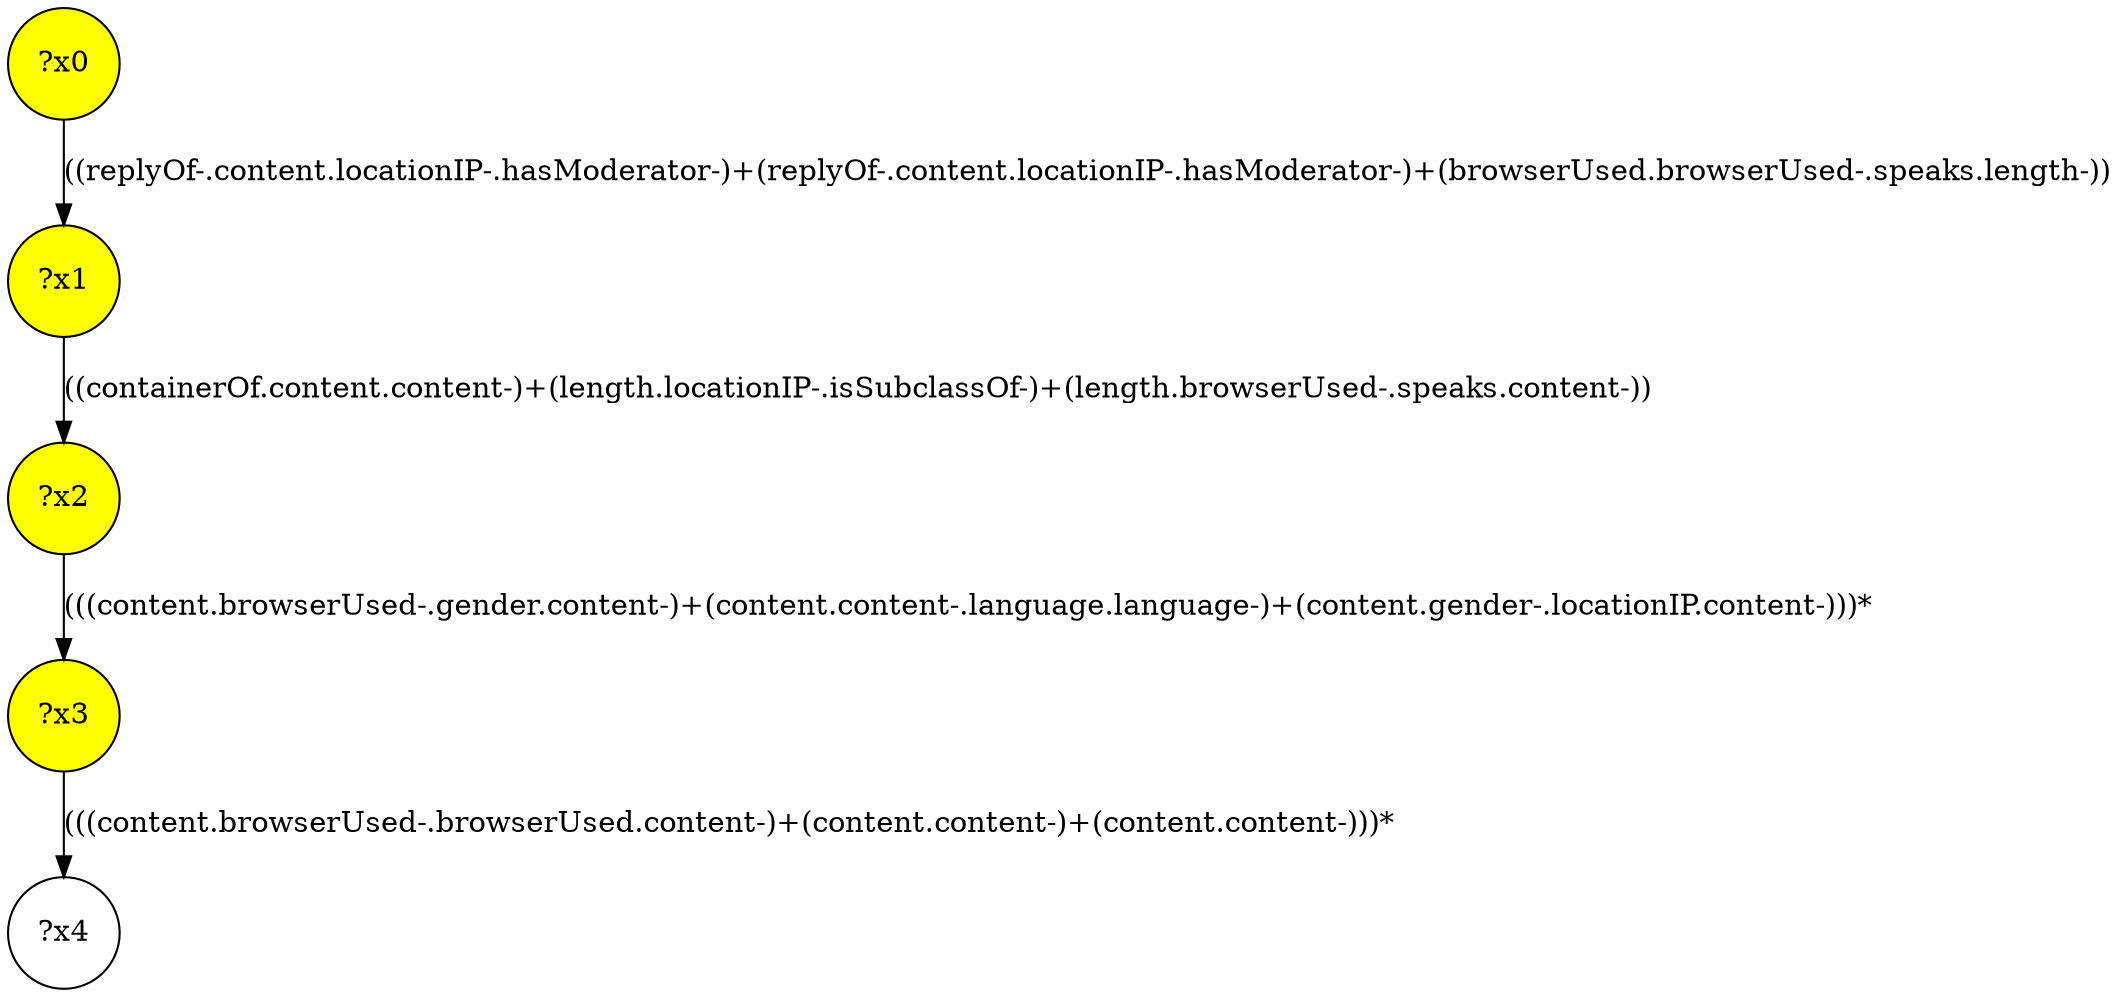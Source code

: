 digraph g {
	x3 [fillcolor="yellow", style="filled," shape=circle, label="?x3"];
	x2 [fillcolor="yellow", style="filled," shape=circle, label="?x2"];
	x0 [fillcolor="yellow", style="filled," shape=circle, label="?x0"];
	x1 [fillcolor="yellow", style="filled," shape=circle, label="?x1"];
	x0 -> x1 [label="((replyOf-.content.locationIP-.hasModerator-)+(replyOf-.content.locationIP-.hasModerator-)+(browserUsed.browserUsed-.speaks.length-))"];
	x1 -> x2 [label="((containerOf.content.content-)+(length.locationIP-.isSubclassOf-)+(length.browserUsed-.speaks.content-))"];
	x2 -> x3 [label="(((content.browserUsed-.gender.content-)+(content.content-.language.language-)+(content.gender-.locationIP.content-)))*"];
	x4 [shape=circle, label="?x4"];
	x3 -> x4 [label="(((content.browserUsed-.browserUsed.content-)+(content.content-)+(content.content-)))*"];
}
